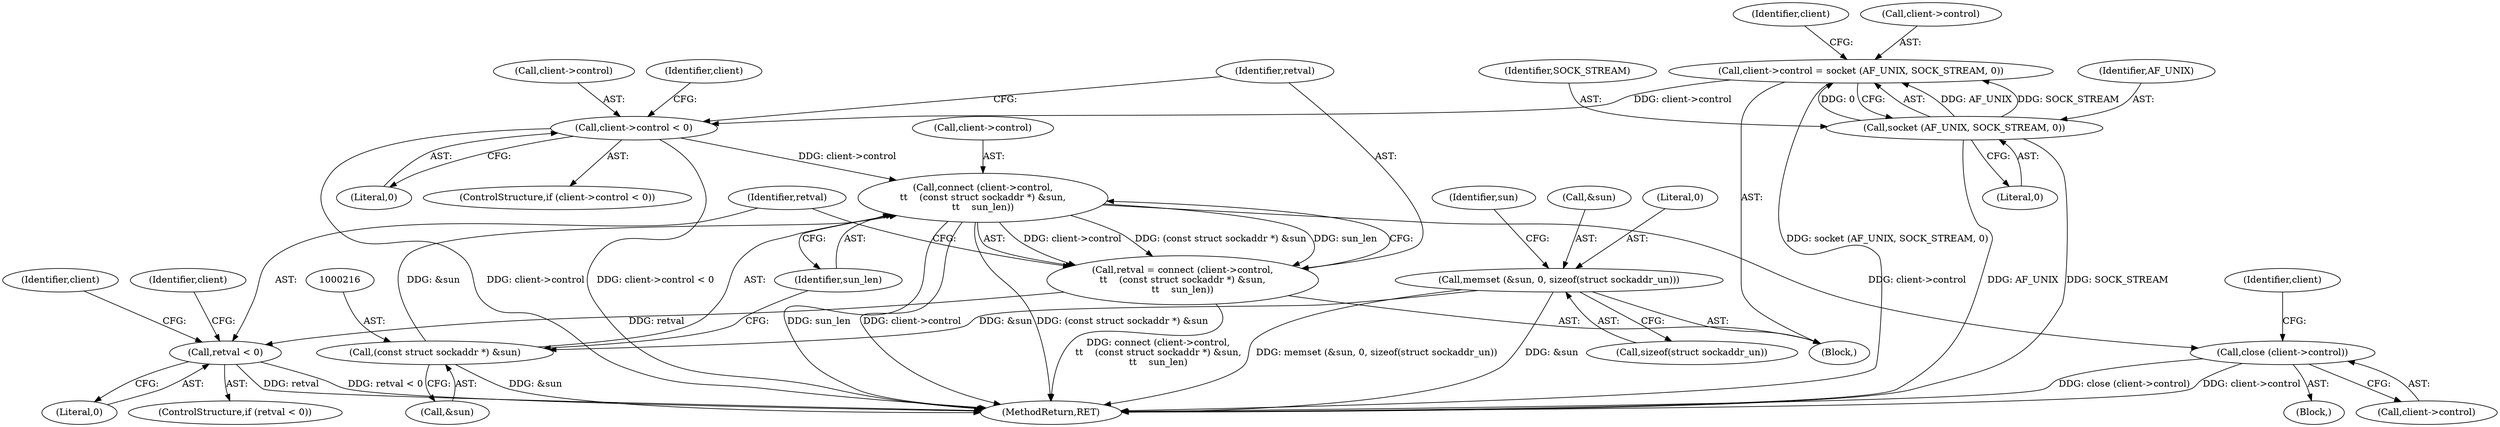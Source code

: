 digraph "0_libfep_293d9d3f_0@API" {
"1000211" [label="(Call,connect (client->control,\n\t\t    (const struct sockaddr *) &sun,\n\t\t    sun_len))"];
"1000199" [label="(Call,client->control < 0)"];
"1000190" [label="(Call,client->control = socket (AF_UNIX, SOCK_STREAM, 0))"];
"1000194" [label="(Call,socket (AF_UNIX, SOCK_STREAM, 0))"];
"1000215" [label="(Call,(const struct sockaddr *) &sun)"];
"1000158" [label="(Call,memset (&sun, 0, sizeof(struct sockaddr_un)))"];
"1000209" [label="(Call,retval = connect (client->control,\n\t\t    (const struct sockaddr *) &sun,\n\t\t    sun_len))"];
"1000221" [label="(Call,retval < 0)"];
"1000225" [label="(Call,close (client->control))"];
"1000234" [label="(Identifier,client)"];
"1000227" [label="(Identifier,client)"];
"1000102" [label="(Block,)"];
"1000211" [label="(Call,connect (client->control,\n\t\t    (const struct sockaddr *) &sun,\n\t\t    sun_len))"];
"1000201" [label="(Identifier,client)"];
"1000162" [label="(Call,sizeof(struct sockaddr_un))"];
"1000219" [label="(Identifier,sun_len)"];
"1000198" [label="(ControlStructure,if (client->control < 0))"];
"1000197" [label="(Literal,0)"];
"1000224" [label="(Block,)"];
"1000195" [label="(Identifier,AF_UNIX)"];
"1000212" [label="(Call,client->control)"];
"1000210" [label="(Identifier,retval)"];
"1000194" [label="(Call,socket (AF_UNIX, SOCK_STREAM, 0))"];
"1000223" [label="(Literal,0)"];
"1000159" [label="(Call,&sun)"];
"1000161" [label="(Literal,0)"];
"1000190" [label="(Call,client->control = socket (AF_UNIX, SOCK_STREAM, 0))"];
"1000191" [label="(Call,client->control)"];
"1000166" [label="(Identifier,sun)"];
"1000221" [label="(Call,retval < 0)"];
"1000200" [label="(Call,client->control)"];
"1000158" [label="(Call,memset (&sun, 0, sizeof(struct sockaddr_un)))"];
"1000222" [label="(Identifier,retval)"];
"1000199" [label="(Call,client->control < 0)"];
"1000220" [label="(ControlStructure,if (retval < 0))"];
"1000226" [label="(Call,client->control)"];
"1000209" [label="(Call,retval = connect (client->control,\n\t\t    (const struct sockaddr *) &sun,\n\t\t    sun_len))"];
"1000225" [label="(Call,close (client->control))"];
"1000206" [label="(Identifier,client)"];
"1000230" [label="(Identifier,client)"];
"1000215" [label="(Call,(const struct sockaddr *) &sun)"];
"1000203" [label="(Literal,0)"];
"1000235" [label="(MethodReturn,RET)"];
"1000196" [label="(Identifier,SOCK_STREAM)"];
"1000217" [label="(Call,&sun)"];
"1000211" -> "1000209"  [label="AST: "];
"1000211" -> "1000219"  [label="CFG: "];
"1000212" -> "1000211"  [label="AST: "];
"1000215" -> "1000211"  [label="AST: "];
"1000219" -> "1000211"  [label="AST: "];
"1000209" -> "1000211"  [label="CFG: "];
"1000211" -> "1000235"  [label="DDG: sun_len"];
"1000211" -> "1000235"  [label="DDG: client->control"];
"1000211" -> "1000235"  [label="DDG: (const struct sockaddr *) &sun"];
"1000211" -> "1000209"  [label="DDG: client->control"];
"1000211" -> "1000209"  [label="DDG: (const struct sockaddr *) &sun"];
"1000211" -> "1000209"  [label="DDG: sun_len"];
"1000199" -> "1000211"  [label="DDG: client->control"];
"1000215" -> "1000211"  [label="DDG: &sun"];
"1000211" -> "1000225"  [label="DDG: client->control"];
"1000199" -> "1000198"  [label="AST: "];
"1000199" -> "1000203"  [label="CFG: "];
"1000200" -> "1000199"  [label="AST: "];
"1000203" -> "1000199"  [label="AST: "];
"1000206" -> "1000199"  [label="CFG: "];
"1000210" -> "1000199"  [label="CFG: "];
"1000199" -> "1000235"  [label="DDG: client->control < 0"];
"1000199" -> "1000235"  [label="DDG: client->control"];
"1000190" -> "1000199"  [label="DDG: client->control"];
"1000190" -> "1000102"  [label="AST: "];
"1000190" -> "1000194"  [label="CFG: "];
"1000191" -> "1000190"  [label="AST: "];
"1000194" -> "1000190"  [label="AST: "];
"1000201" -> "1000190"  [label="CFG: "];
"1000190" -> "1000235"  [label="DDG: socket (AF_UNIX, SOCK_STREAM, 0)"];
"1000194" -> "1000190"  [label="DDG: AF_UNIX"];
"1000194" -> "1000190"  [label="DDG: SOCK_STREAM"];
"1000194" -> "1000190"  [label="DDG: 0"];
"1000194" -> "1000197"  [label="CFG: "];
"1000195" -> "1000194"  [label="AST: "];
"1000196" -> "1000194"  [label="AST: "];
"1000197" -> "1000194"  [label="AST: "];
"1000194" -> "1000235"  [label="DDG: AF_UNIX"];
"1000194" -> "1000235"  [label="DDG: SOCK_STREAM"];
"1000215" -> "1000217"  [label="CFG: "];
"1000216" -> "1000215"  [label="AST: "];
"1000217" -> "1000215"  [label="AST: "];
"1000219" -> "1000215"  [label="CFG: "];
"1000215" -> "1000235"  [label="DDG: &sun"];
"1000158" -> "1000215"  [label="DDG: &sun"];
"1000158" -> "1000102"  [label="AST: "];
"1000158" -> "1000162"  [label="CFG: "];
"1000159" -> "1000158"  [label="AST: "];
"1000161" -> "1000158"  [label="AST: "];
"1000162" -> "1000158"  [label="AST: "];
"1000166" -> "1000158"  [label="CFG: "];
"1000158" -> "1000235"  [label="DDG: &sun"];
"1000158" -> "1000235"  [label="DDG: memset (&sun, 0, sizeof(struct sockaddr_un))"];
"1000209" -> "1000102"  [label="AST: "];
"1000210" -> "1000209"  [label="AST: "];
"1000222" -> "1000209"  [label="CFG: "];
"1000209" -> "1000235"  [label="DDG: connect (client->control,\n\t\t    (const struct sockaddr *) &sun,\n\t\t    sun_len)"];
"1000209" -> "1000221"  [label="DDG: retval"];
"1000221" -> "1000220"  [label="AST: "];
"1000221" -> "1000223"  [label="CFG: "];
"1000222" -> "1000221"  [label="AST: "];
"1000223" -> "1000221"  [label="AST: "];
"1000227" -> "1000221"  [label="CFG: "];
"1000234" -> "1000221"  [label="CFG: "];
"1000221" -> "1000235"  [label="DDG: retval < 0"];
"1000221" -> "1000235"  [label="DDG: retval"];
"1000225" -> "1000224"  [label="AST: "];
"1000225" -> "1000226"  [label="CFG: "];
"1000226" -> "1000225"  [label="AST: "];
"1000230" -> "1000225"  [label="CFG: "];
"1000225" -> "1000235"  [label="DDG: close (client->control)"];
"1000225" -> "1000235"  [label="DDG: client->control"];
}
